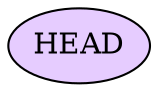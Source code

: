 digraph auto {
	graph [bgcolor=transparent]
	node [fixedsize=true style=filled width=0.95]
	HEAD [label=HEAD fillcolor="#e6ccff"]
}

